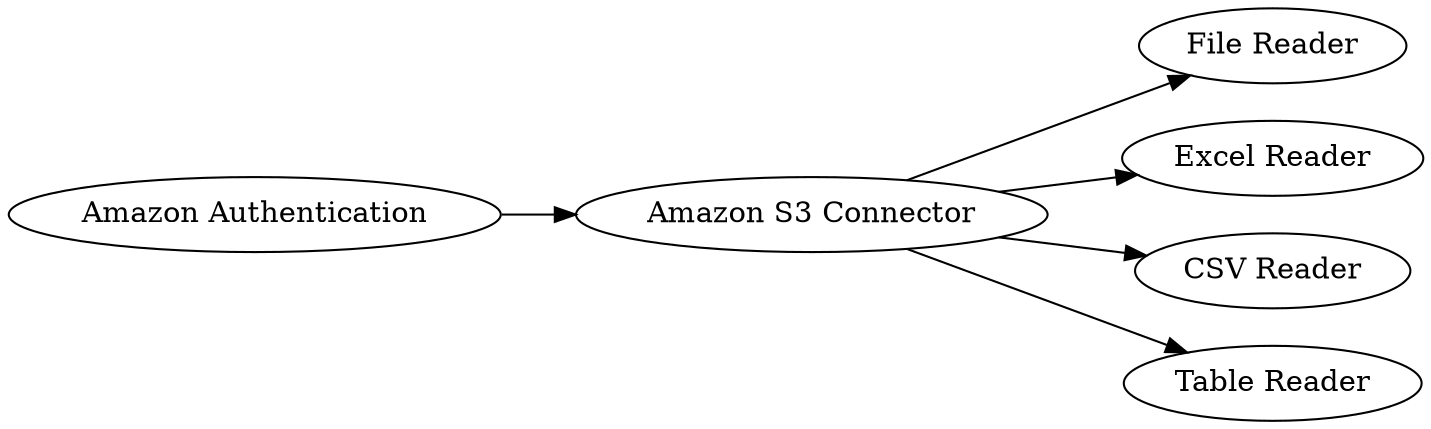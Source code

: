 digraph {
	2 [label="Amazon S3 Connector"]
	3 [label="File Reader"]
	4 [label="Excel Reader"]
	5 [label="CSV Reader"]
	6 [label="Table Reader"]
	7 [label="Amazon Authentication"]
	2 -> 3
	2 -> 6
	2 -> 4
	2 -> 5
	7 -> 2
	rankdir=LR
}
